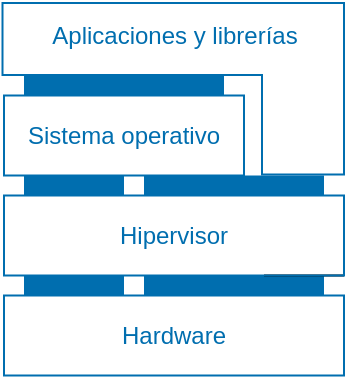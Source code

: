 <mxfile>
    <diagram id="shR7l1z_CxIOuZ4IrIi_" name="Page-1">
        <mxGraphModel dx="335" dy="341" grid="1" gridSize="10" guides="1" tooltips="1" connect="1" arrows="1" fold="1" page="1" pageScale="1" pageWidth="850" pageHeight="1100" math="0" shadow="0">
            <root>
                <mxCell id="0"/>
                <mxCell id="1" parent="0"/>
                <mxCell id="20" value="" style="rounded=0;whiteSpace=wrap;html=1;fillColor=light-dark(#006EAF,#006EAF);fontColor=light-dark(#006EAF,#006EAF);strokeColor=none;" parent="1" vertex="1">
                    <mxGeometry x="50" y="176.75" width="50" height="10" as="geometry"/>
                </mxCell>
                <mxCell id="21" value="" style="rounded=0;whiteSpace=wrap;html=1;fillColor=light-dark(#006EAF,#006EAF);fontColor=light-dark(#006EAF,#006EAF);strokeColor=none;" parent="1" vertex="1">
                    <mxGeometry x="110" y="176.75" width="90" height="10" as="geometry"/>
                </mxCell>
                <mxCell id="23" value="" style="rounded=0;whiteSpace=wrap;html=1;fillColor=light-dark(#006EAF,#006EAF);fontColor=light-dark(#006EAF,#006EAF);strokeColor=none;" parent="1" vertex="1">
                    <mxGeometry x="50" y="76.75" width="100" height="10" as="geometry"/>
                </mxCell>
                <mxCell id="2" value="Hardware" style="rounded=0;whiteSpace=wrap;html=1;fillColor=none;fontColor=light-dark(#006EAF,#006EAF);strokeColor=light-dark(#006EAF,#006EAF);" parent="1" vertex="1">
                    <mxGeometry x="40" y="186.75" width="170" height="40" as="geometry"/>
                </mxCell>
                <mxCell id="4" value="Sistema operativo" style="rounded=0;whiteSpace=wrap;html=1;fillColor=none;fontColor=light-dark(#006EAF,#006EAF);strokeColor=light-dark(#006EAF,#006EAF);" parent="1" vertex="1">
                    <mxGeometry x="40" y="86.75" width="120" height="40" as="geometry"/>
                </mxCell>
                <mxCell id="10" value="" style="endArrow=none;html=1;strokeColor=light-dark(#000000,#006EAF);fontColor=light-dark(#006EAF,#006EAF);" parent="1" edge="1">
                    <mxGeometry width="50" height="50" relative="1" as="geometry">
                        <mxPoint x="170" y="176.75" as="sourcePoint"/>
                        <mxPoint x="210" y="176.75" as="targetPoint"/>
                    </mxGeometry>
                </mxCell>
                <mxCell id="32" value="" style="shape=corner;whiteSpace=wrap;html=1;rotation=90;dx=36;dy=41;fillColor=none;fontColor=light-dark(#006EAF,#006EAF);strokeColor=light-dark(#006EAF,#006EAF);" parent="1" vertex="1">
                    <mxGeometry x="81.75" y="-2" width="85.75" height="170.75" as="geometry"/>
                </mxCell>
                <mxCell id="33" value="Hipervisor" style="rounded=0;whiteSpace=wrap;html=1;fillColor=none;fontColor=light-dark(#006EAF,#006EAF);strokeColor=light-dark(#006EAF,#006EAF);fillStyle=solid;" parent="1" vertex="1">
                    <mxGeometry x="40" y="136.75" width="170" height="40" as="geometry"/>
                </mxCell>
                <mxCell id="34" value="" style="rounded=0;whiteSpace=wrap;html=1;fillColor=light-dark(#006EAF,#006EAF);fontColor=light-dark(#006EAF,#006EAF);strokeColor=none;" parent="1" vertex="1">
                    <mxGeometry x="50" y="126.75" width="50" height="10" as="geometry"/>
                </mxCell>
                <mxCell id="35" value="" style="rounded=0;whiteSpace=wrap;html=1;fillColor=light-dark(#006EAF,#006EAF);fontColor=light-dark(#006EAF,#006EAF);strokeColor=none;" parent="1" vertex="1">
                    <mxGeometry x="110" y="126.75" width="90" height="10" as="geometry"/>
                </mxCell>
                <mxCell id="19" value="Aplicaciones y librerías" style="text;html=1;align=center;verticalAlign=middle;resizable=0;points=[];autosize=1;strokeColor=none;fillColor=none;fontColor=light-dark(#006EAF,#006EAF);" parent="1" vertex="1">
                    <mxGeometry x="49.62" y="41.75" width="150" height="30" as="geometry"/>
                </mxCell>
            </root>
        </mxGraphModel>
    </diagram>
</mxfile>